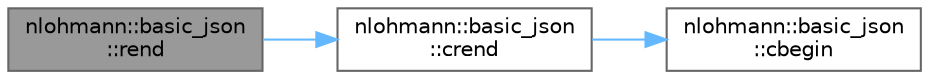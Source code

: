digraph "nlohmann::basic_json::rend"
{
 // LATEX_PDF_SIZE
  bgcolor="transparent";
  edge [fontname=Helvetica,fontsize=10,labelfontname=Helvetica,labelfontsize=10];
  node [fontname=Helvetica,fontsize=10,shape=box,height=0.2,width=0.4];
  rankdir="LR";
  Node1 [id="Node000001",label="nlohmann::basic_json\l::rend",height=0.2,width=0.4,color="gray40", fillcolor="grey60", style="filled", fontcolor="black",tooltip="returns an iterator to the reverse-end"];
  Node1 -> Node2 [id="edge3_Node000001_Node000002",color="steelblue1",style="solid",tooltip=" "];
  Node2 [id="Node000002",label="nlohmann::basic_json\l::crend",height=0.2,width=0.4,color="grey40", fillcolor="white", style="filled",URL="$classnlohmann_1_1basic__json.html#a223480466a0922267d680ec8f0722d58",tooltip="returns a const reverse iterator to one before the first"];
  Node2 -> Node3 [id="edge4_Node000002_Node000003",color="steelblue1",style="solid",tooltip=" "];
  Node3 [id="Node000003",label="nlohmann::basic_json\l::cbegin",height=0.2,width=0.4,color="grey40", fillcolor="white", style="filled",URL="$classnlohmann_1_1basic__json.html#ae508c13e3ad6ce445bcaf24a2bc7d039",tooltip="returns a const iterator to the first element"];
}
